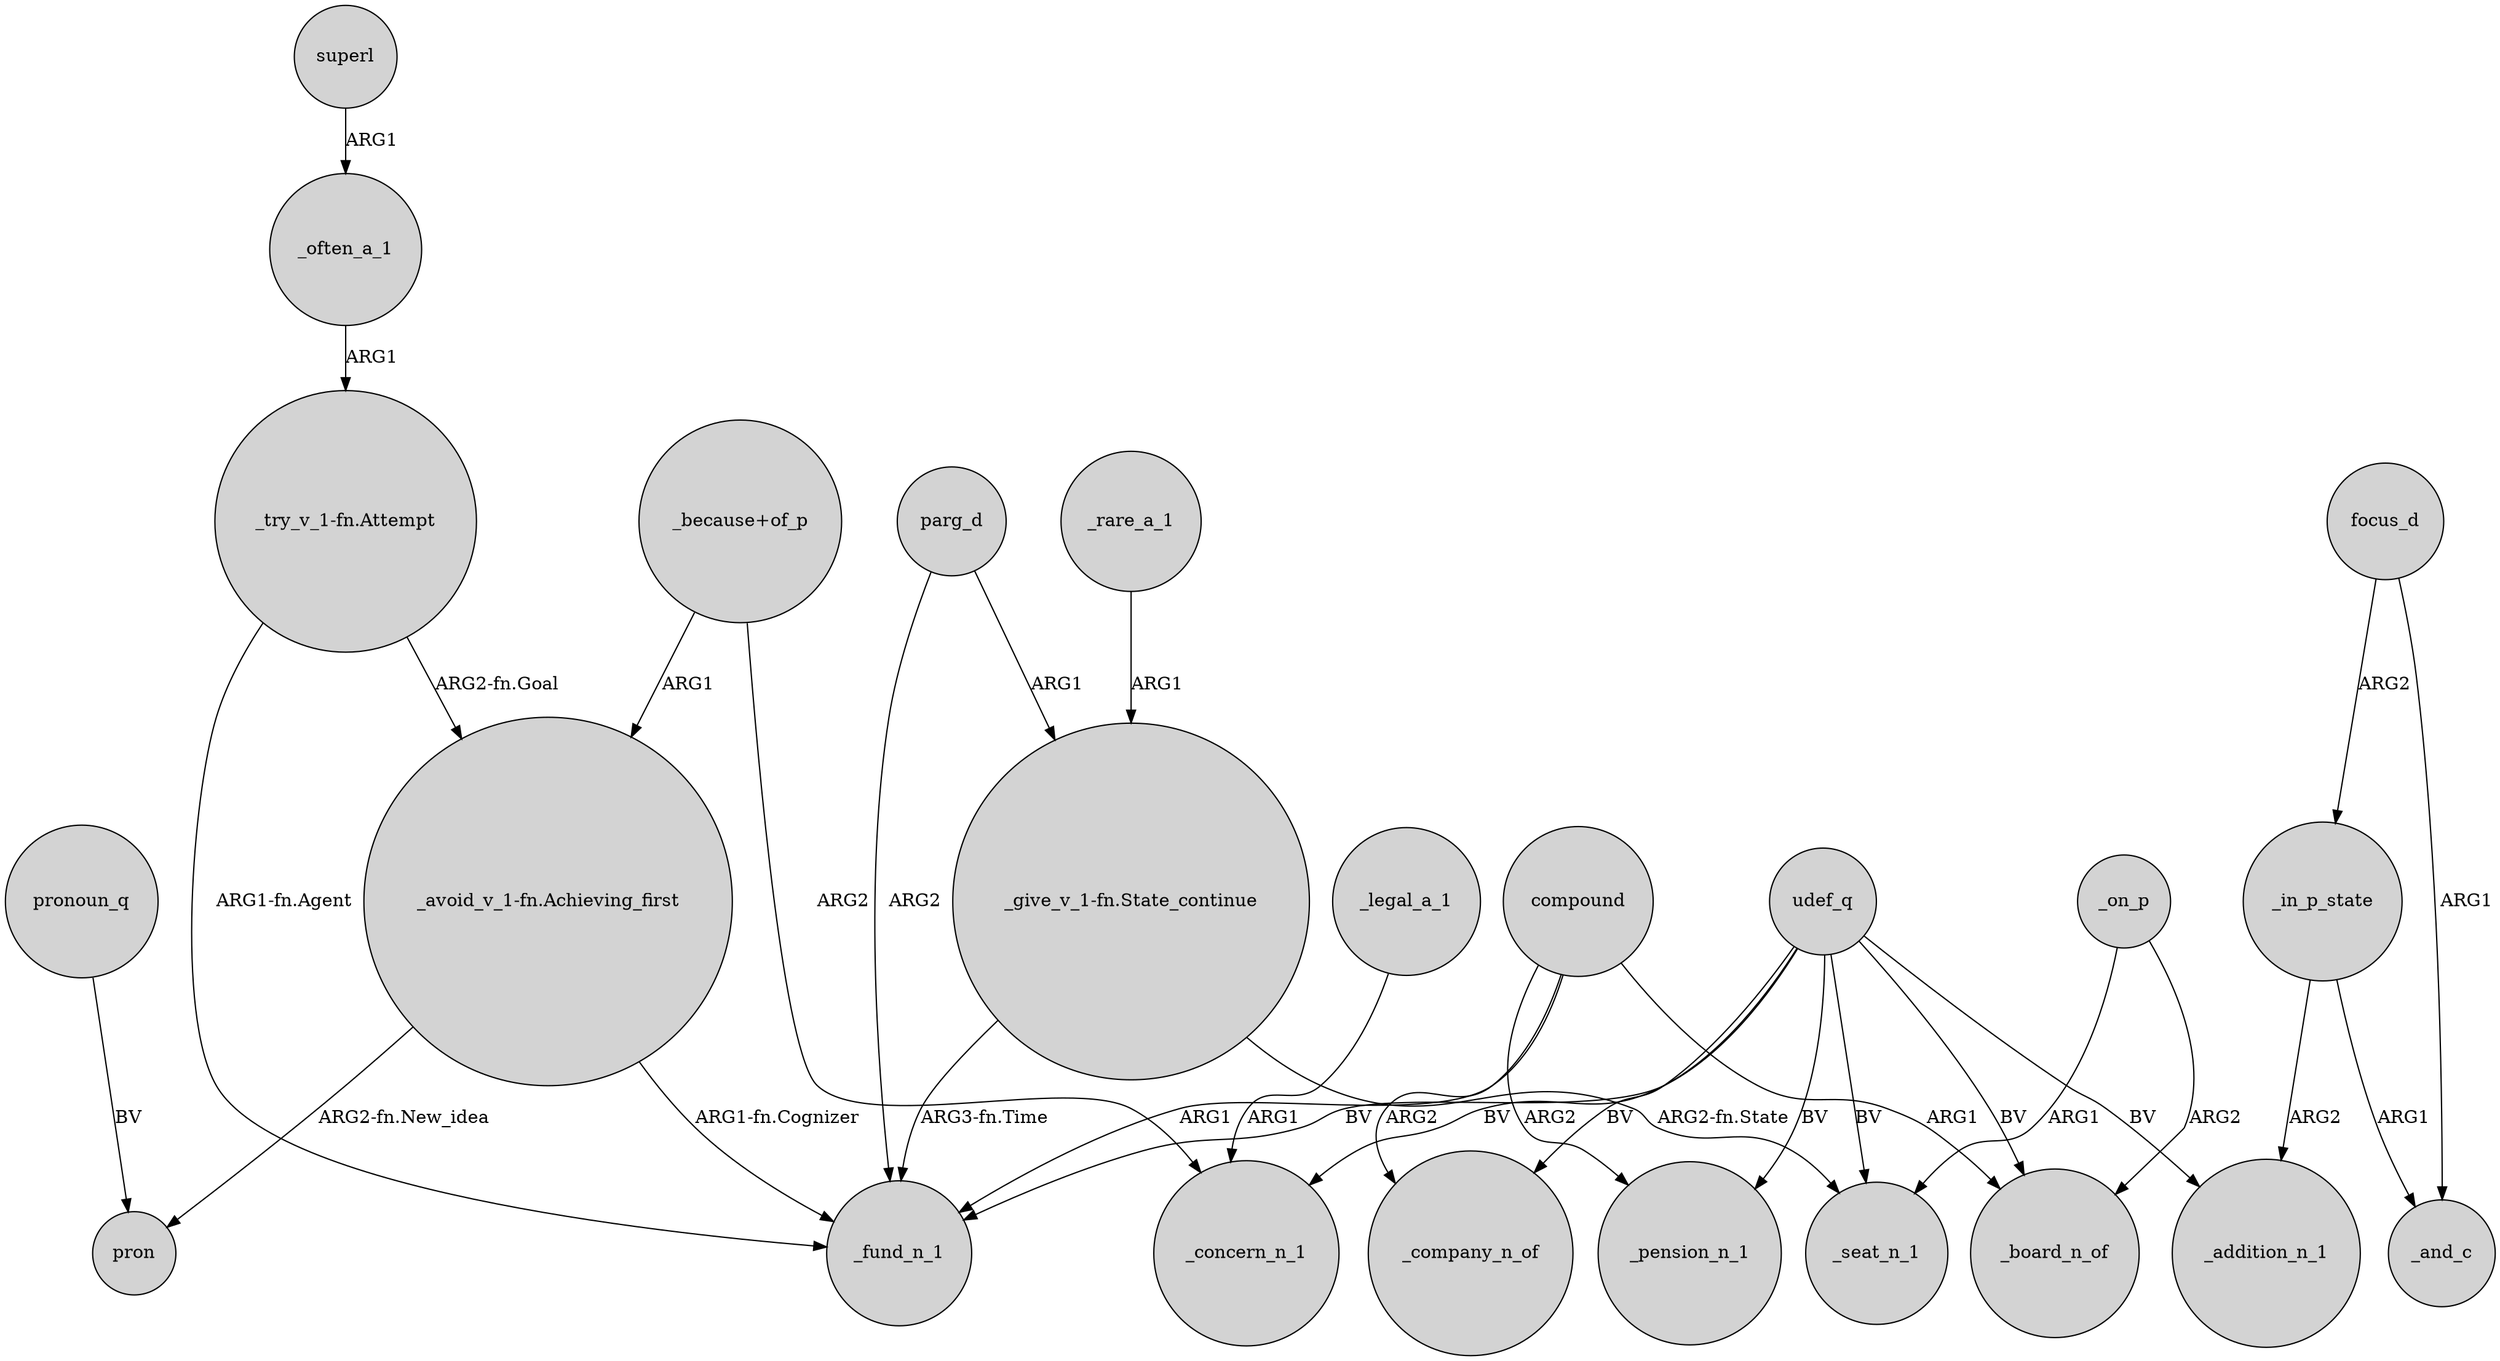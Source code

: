 digraph {
	node [shape=circle style=filled]
	"_give_v_1-fn.State_continue" -> _fund_n_1 [label="ARG3-fn.Time"]
	focus_d -> _in_p_state [label=ARG2]
	"_give_v_1-fn.State_continue" -> _seat_n_1 [label="ARG2-fn.State"]
	_often_a_1 -> "_try_v_1-fn.Attempt" [label=ARG1]
	udef_q -> _fund_n_1 [label=BV]
	superl -> _often_a_1 [label=ARG1]
	udef_q -> _addition_n_1 [label=BV]
	compound -> _company_n_of [label=ARG2]
	_on_p -> _seat_n_1 [label=ARG1]
	"_try_v_1-fn.Attempt" -> _fund_n_1 [label="ARG1-fn.Agent"]
	pronoun_q -> pron [label=BV]
	udef_q -> _pension_n_1 [label=BV]
	_in_p_state -> _and_c [label=ARG1]
	parg_d -> _fund_n_1 [label=ARG2]
	"_because+of_p" -> _concern_n_1 [label=ARG2]
	_on_p -> _board_n_of [label=ARG2]
	compound -> _board_n_of [label=ARG1]
	udef_q -> _seat_n_1 [label=BV]
	udef_q -> _company_n_of [label=BV]
	focus_d -> _and_c [label=ARG1]
	udef_q -> _board_n_of [label=BV]
	_rare_a_1 -> "_give_v_1-fn.State_continue" [label=ARG1]
	compound -> _pension_n_1 [label=ARG2]
	_legal_a_1 -> _concern_n_1 [label=ARG1]
	"_because+of_p" -> "_avoid_v_1-fn.Achieving_first" [label=ARG1]
	_in_p_state -> _addition_n_1 [label=ARG2]
	udef_q -> _concern_n_1 [label=BV]
	"_avoid_v_1-fn.Achieving_first" -> _fund_n_1 [label="ARG1-fn.Cognizer"]
	"_avoid_v_1-fn.Achieving_first" -> pron [label="ARG2-fn.New_idea"]
	"_try_v_1-fn.Attempt" -> "_avoid_v_1-fn.Achieving_first" [label="ARG2-fn.Goal"]
	compound -> _fund_n_1 [label=ARG1]
	parg_d -> "_give_v_1-fn.State_continue" [label=ARG1]
}

